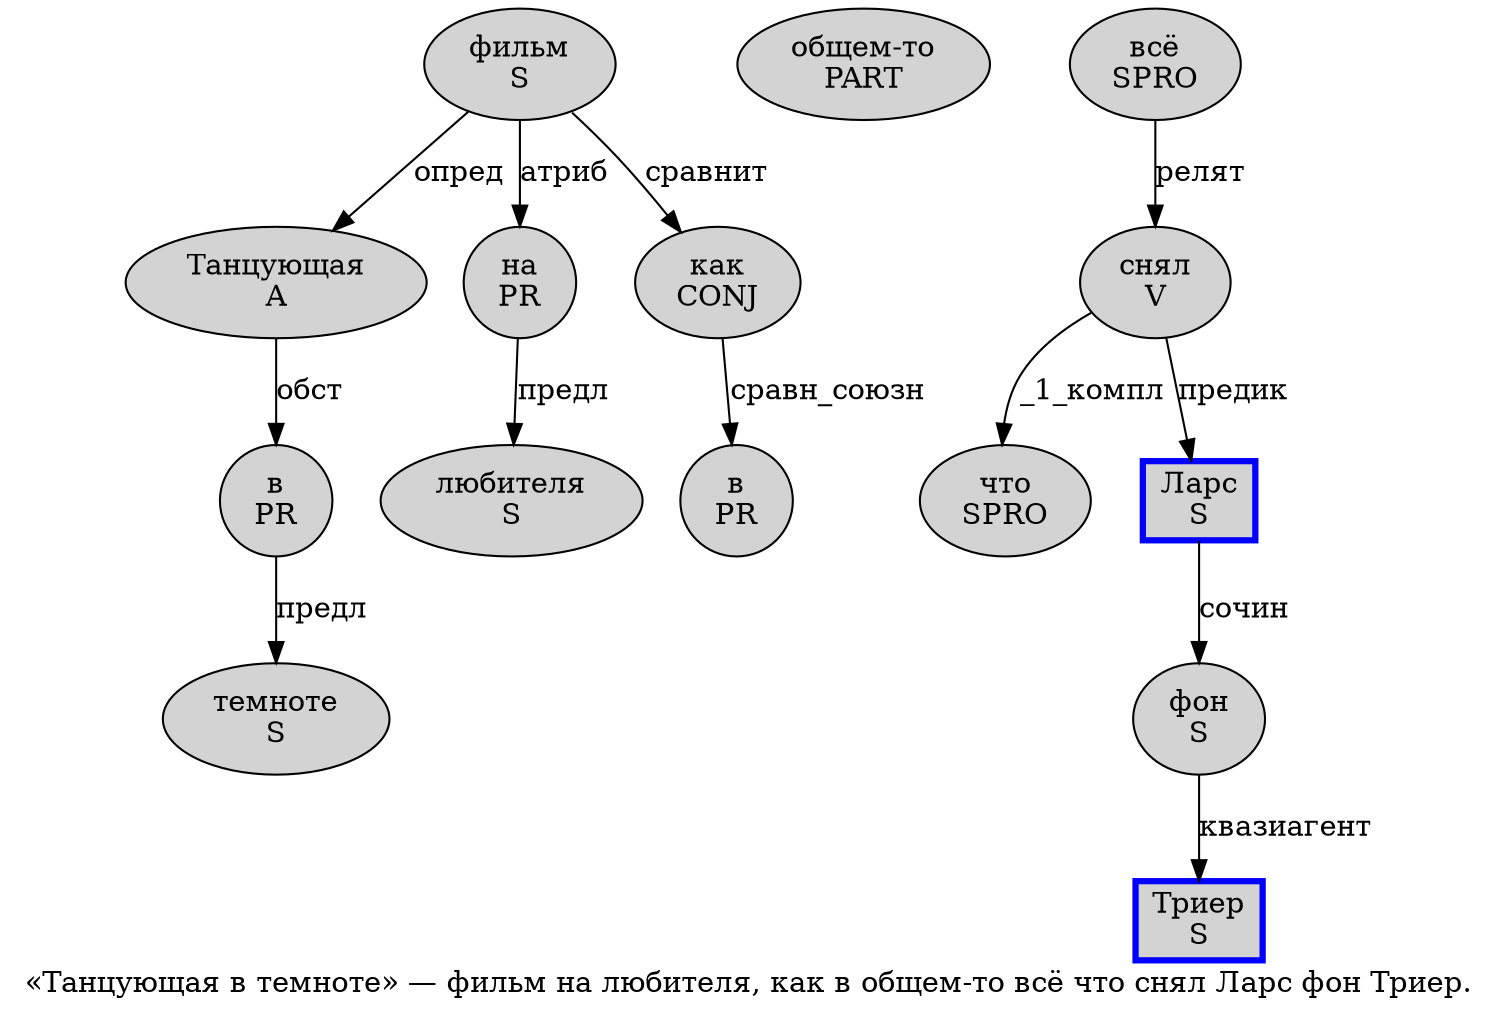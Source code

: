 digraph SENTENCE_1850 {
	graph [label="«Танцующая в темноте» — фильм на любителя, как в общем-то всё что снял Ларс фон Триер."]
	node [style=filled]
		1 [label="Танцующая
A" color="" fillcolor=lightgray penwidth=1 shape=ellipse]
		2 [label="в
PR" color="" fillcolor=lightgray penwidth=1 shape=ellipse]
		3 [label="темноте
S" color="" fillcolor=lightgray penwidth=1 shape=ellipse]
		6 [label="фильм
S" color="" fillcolor=lightgray penwidth=1 shape=ellipse]
		7 [label="на
PR" color="" fillcolor=lightgray penwidth=1 shape=ellipse]
		8 [label="любителя
S" color="" fillcolor=lightgray penwidth=1 shape=ellipse]
		10 [label="как
CONJ" color="" fillcolor=lightgray penwidth=1 shape=ellipse]
		11 [label="в
PR" color="" fillcolor=lightgray penwidth=1 shape=ellipse]
		12 [label="общем-то
PART" color="" fillcolor=lightgray penwidth=1 shape=ellipse]
		13 [label="всё
SPRO" color="" fillcolor=lightgray penwidth=1 shape=ellipse]
		14 [label="что
SPRO" color="" fillcolor=lightgray penwidth=1 shape=ellipse]
		15 [label="снял
V" color="" fillcolor=lightgray penwidth=1 shape=ellipse]
		16 [label="Ларс
S" color=blue fillcolor=lightgray penwidth=3 shape=box]
		17 [label="фон
S" color="" fillcolor=lightgray penwidth=1 shape=ellipse]
		18 [label="Триер
S" color=blue fillcolor=lightgray penwidth=3 shape=box]
			1 -> 2 [label="обст"]
			2 -> 3 [label="предл"]
			17 -> 18 [label="квазиагент"]
			6 -> 1 [label="опред"]
			6 -> 7 [label="атриб"]
			6 -> 10 [label="сравнит"]
			7 -> 8 [label="предл"]
			10 -> 11 [label="сравн_союзн"]
			13 -> 15 [label="релят"]
			16 -> 17 [label="сочин"]
			15 -> 14 [label="_1_компл"]
			15 -> 16 [label="предик"]
}